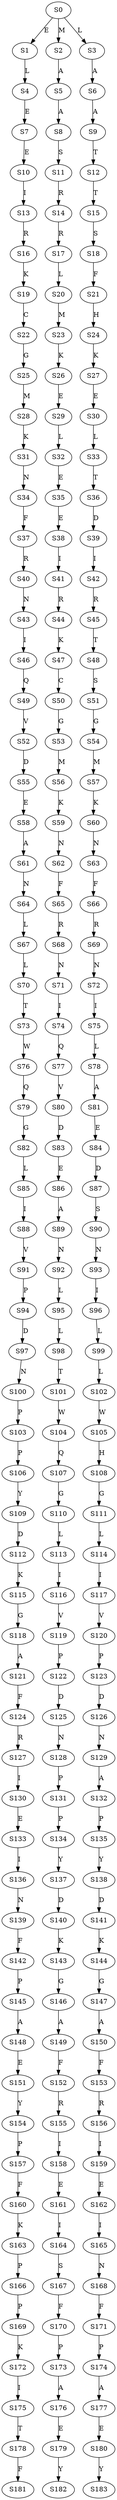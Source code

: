 strict digraph  {
	S0 -> S1 [ label = E ];
	S0 -> S2 [ label = M ];
	S0 -> S3 [ label = L ];
	S1 -> S4 [ label = L ];
	S2 -> S5 [ label = A ];
	S3 -> S6 [ label = A ];
	S4 -> S7 [ label = E ];
	S5 -> S8 [ label = A ];
	S6 -> S9 [ label = A ];
	S7 -> S10 [ label = E ];
	S8 -> S11 [ label = S ];
	S9 -> S12 [ label = T ];
	S10 -> S13 [ label = I ];
	S11 -> S14 [ label = R ];
	S12 -> S15 [ label = T ];
	S13 -> S16 [ label = R ];
	S14 -> S17 [ label = R ];
	S15 -> S18 [ label = S ];
	S16 -> S19 [ label = K ];
	S17 -> S20 [ label = L ];
	S18 -> S21 [ label = F ];
	S19 -> S22 [ label = C ];
	S20 -> S23 [ label = M ];
	S21 -> S24 [ label = H ];
	S22 -> S25 [ label = G ];
	S23 -> S26 [ label = K ];
	S24 -> S27 [ label = K ];
	S25 -> S28 [ label = M ];
	S26 -> S29 [ label = E ];
	S27 -> S30 [ label = E ];
	S28 -> S31 [ label = K ];
	S29 -> S32 [ label = L ];
	S30 -> S33 [ label = L ];
	S31 -> S34 [ label = N ];
	S32 -> S35 [ label = E ];
	S33 -> S36 [ label = T ];
	S34 -> S37 [ label = F ];
	S35 -> S38 [ label = E ];
	S36 -> S39 [ label = D ];
	S37 -> S40 [ label = R ];
	S38 -> S41 [ label = I ];
	S39 -> S42 [ label = I ];
	S40 -> S43 [ label = N ];
	S41 -> S44 [ label = R ];
	S42 -> S45 [ label = R ];
	S43 -> S46 [ label = I ];
	S44 -> S47 [ label = K ];
	S45 -> S48 [ label = T ];
	S46 -> S49 [ label = Q ];
	S47 -> S50 [ label = C ];
	S48 -> S51 [ label = S ];
	S49 -> S52 [ label = V ];
	S50 -> S53 [ label = G ];
	S51 -> S54 [ label = G ];
	S52 -> S55 [ label = D ];
	S53 -> S56 [ label = M ];
	S54 -> S57 [ label = M ];
	S55 -> S58 [ label = E ];
	S56 -> S59 [ label = K ];
	S57 -> S60 [ label = K ];
	S58 -> S61 [ label = A ];
	S59 -> S62 [ label = N ];
	S60 -> S63 [ label = N ];
	S61 -> S64 [ label = N ];
	S62 -> S65 [ label = F ];
	S63 -> S66 [ label = F ];
	S64 -> S67 [ label = L ];
	S65 -> S68 [ label = R ];
	S66 -> S69 [ label = R ];
	S67 -> S70 [ label = L ];
	S68 -> S71 [ label = N ];
	S69 -> S72 [ label = N ];
	S70 -> S73 [ label = T ];
	S71 -> S74 [ label = I ];
	S72 -> S75 [ label = I ];
	S73 -> S76 [ label = W ];
	S74 -> S77 [ label = Q ];
	S75 -> S78 [ label = L ];
	S76 -> S79 [ label = Q ];
	S77 -> S80 [ label = V ];
	S78 -> S81 [ label = A ];
	S79 -> S82 [ label = G ];
	S80 -> S83 [ label = D ];
	S81 -> S84 [ label = E ];
	S82 -> S85 [ label = L ];
	S83 -> S86 [ label = E ];
	S84 -> S87 [ label = D ];
	S85 -> S88 [ label = I ];
	S86 -> S89 [ label = A ];
	S87 -> S90 [ label = S ];
	S88 -> S91 [ label = V ];
	S89 -> S92 [ label = N ];
	S90 -> S93 [ label = N ];
	S91 -> S94 [ label = P ];
	S92 -> S95 [ label = L ];
	S93 -> S96 [ label = I ];
	S94 -> S97 [ label = D ];
	S95 -> S98 [ label = L ];
	S96 -> S99 [ label = L ];
	S97 -> S100 [ label = N ];
	S98 -> S101 [ label = T ];
	S99 -> S102 [ label = L ];
	S100 -> S103 [ label = P ];
	S101 -> S104 [ label = W ];
	S102 -> S105 [ label = W ];
	S103 -> S106 [ label = P ];
	S104 -> S107 [ label = Q ];
	S105 -> S108 [ label = H ];
	S106 -> S109 [ label = Y ];
	S107 -> S110 [ label = G ];
	S108 -> S111 [ label = G ];
	S109 -> S112 [ label = D ];
	S110 -> S113 [ label = L ];
	S111 -> S114 [ label = L ];
	S112 -> S115 [ label = K ];
	S113 -> S116 [ label = I ];
	S114 -> S117 [ label = I ];
	S115 -> S118 [ label = G ];
	S116 -> S119 [ label = V ];
	S117 -> S120 [ label = V ];
	S118 -> S121 [ label = A ];
	S119 -> S122 [ label = P ];
	S120 -> S123 [ label = P ];
	S121 -> S124 [ label = F ];
	S122 -> S125 [ label = D ];
	S123 -> S126 [ label = D ];
	S124 -> S127 [ label = R ];
	S125 -> S128 [ label = N ];
	S126 -> S129 [ label = N ];
	S127 -> S130 [ label = I ];
	S128 -> S131 [ label = P ];
	S129 -> S132 [ label = A ];
	S130 -> S133 [ label = E ];
	S131 -> S134 [ label = P ];
	S132 -> S135 [ label = P ];
	S133 -> S136 [ label = I ];
	S134 -> S137 [ label = Y ];
	S135 -> S138 [ label = Y ];
	S136 -> S139 [ label = N ];
	S137 -> S140 [ label = D ];
	S138 -> S141 [ label = D ];
	S139 -> S142 [ label = F ];
	S140 -> S143 [ label = K ];
	S141 -> S144 [ label = K ];
	S142 -> S145 [ label = P ];
	S143 -> S146 [ label = G ];
	S144 -> S147 [ label = G ];
	S145 -> S148 [ label = A ];
	S146 -> S149 [ label = A ];
	S147 -> S150 [ label = A ];
	S148 -> S151 [ label = E ];
	S149 -> S152 [ label = F ];
	S150 -> S153 [ label = F ];
	S151 -> S154 [ label = Y ];
	S152 -> S155 [ label = R ];
	S153 -> S156 [ label = R ];
	S154 -> S157 [ label = P ];
	S155 -> S158 [ label = I ];
	S156 -> S159 [ label = I ];
	S157 -> S160 [ label = F ];
	S158 -> S161 [ label = E ];
	S159 -> S162 [ label = E ];
	S160 -> S163 [ label = K ];
	S161 -> S164 [ label = I ];
	S162 -> S165 [ label = I ];
	S163 -> S166 [ label = P ];
	S164 -> S167 [ label = S ];
	S165 -> S168 [ label = N ];
	S166 -> S169 [ label = P ];
	S167 -> S170 [ label = F ];
	S168 -> S171 [ label = F ];
	S169 -> S172 [ label = K ];
	S170 -> S173 [ label = P ];
	S171 -> S174 [ label = P ];
	S172 -> S175 [ label = I ];
	S173 -> S176 [ label = A ];
	S174 -> S177 [ label = A ];
	S175 -> S178 [ label = T ];
	S176 -> S179 [ label = E ];
	S177 -> S180 [ label = E ];
	S178 -> S181 [ label = F ];
	S179 -> S182 [ label = Y ];
	S180 -> S183 [ label = Y ];
}
